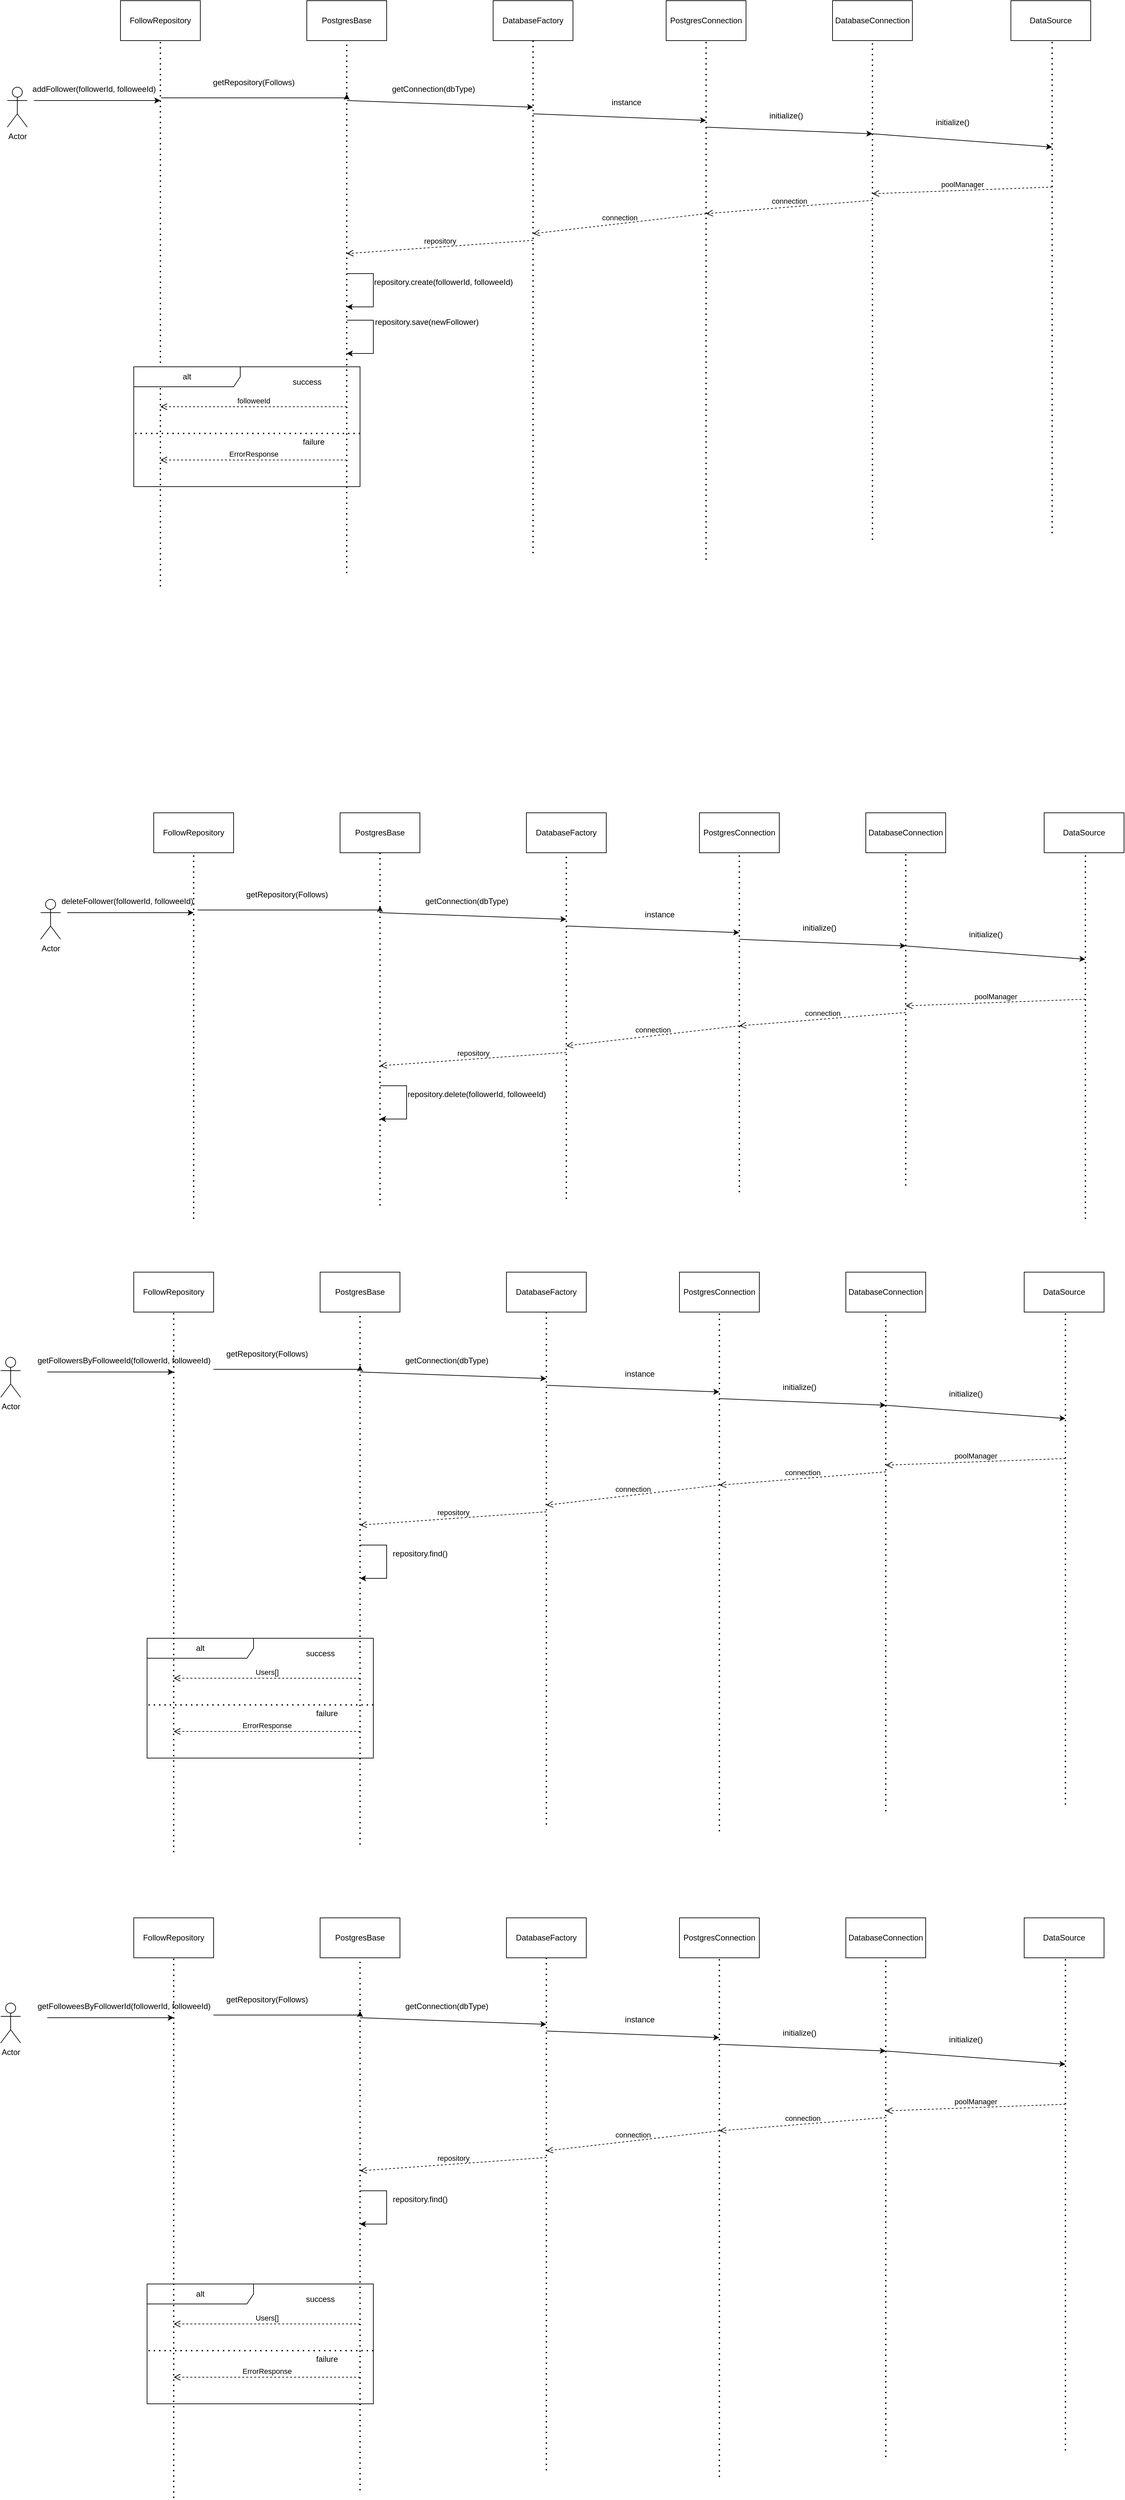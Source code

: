 <mxfile version="24.5.1" type="device">
  <diagram name="Page-1" id="hRlv3N45pgw5PbQeTlk9">
    <mxGraphModel dx="1867" dy="873" grid="1" gridSize="10" guides="1" tooltips="1" connect="1" arrows="1" fold="1" page="1" pageScale="1" pageWidth="850" pageHeight="1100" math="0" shadow="0">
      <root>
        <mxCell id="0" />
        <mxCell id="1" parent="0" />
        <mxCell id="YgAfKky1O50WUf-3nNNP-1" value="Actor" style="shape=umlActor;verticalLabelPosition=bottom;verticalAlign=top;html=1;outlineConnect=0;" vertex="1" parent="1">
          <mxGeometry x="20" y="160" width="30" height="60" as="geometry" />
        </mxCell>
        <mxCell id="YgAfKky1O50WUf-3nNNP-2" value="FollowRepository" style="rounded=0;whiteSpace=wrap;html=1;" vertex="1" parent="1">
          <mxGeometry x="190" y="30" width="120" height="60" as="geometry" />
        </mxCell>
        <mxCell id="YgAfKky1O50WUf-3nNNP-3" value="" style="endArrow=none;dashed=1;html=1;dashPattern=1 3;strokeWidth=2;rounded=0;entryX=0.5;entryY=1;entryDx=0;entryDy=0;" edge="1" parent="1" target="YgAfKky1O50WUf-3nNNP-2">
          <mxGeometry width="50" height="50" relative="1" as="geometry">
            <mxPoint x="250" y="910" as="sourcePoint" />
            <mxPoint x="240" y="170" as="targetPoint" />
          </mxGeometry>
        </mxCell>
        <mxCell id="YgAfKky1O50WUf-3nNNP-6" value="" style="endArrow=classic;html=1;rounded=0;" edge="1" parent="1">
          <mxGeometry width="50" height="50" relative="1" as="geometry">
            <mxPoint x="60" y="180" as="sourcePoint" />
            <mxPoint x="250" y="180" as="targetPoint" />
          </mxGeometry>
        </mxCell>
        <mxCell id="YgAfKky1O50WUf-3nNNP-7" value="addFollower(followerId, followeeId)" style="text;html=1;align=center;verticalAlign=middle;resizable=0;points=[];autosize=1;strokeColor=none;fillColor=none;" vertex="1" parent="1">
          <mxGeometry x="45" y="148" width="210" height="30" as="geometry" />
        </mxCell>
        <mxCell id="YgAfKky1O50WUf-3nNNP-8" value="PostgresBase" style="rounded=0;whiteSpace=wrap;html=1;" vertex="1" parent="1">
          <mxGeometry x="470" y="30" width="120" height="60" as="geometry" />
        </mxCell>
        <mxCell id="YgAfKky1O50WUf-3nNNP-9" value="" style="endArrow=none;dashed=1;html=1;dashPattern=1 3;strokeWidth=2;rounded=0;entryX=0.5;entryY=1;entryDx=0;entryDy=0;" edge="1" parent="1" target="YgAfKky1O50WUf-3nNNP-8">
          <mxGeometry width="50" height="50" relative="1" as="geometry">
            <mxPoint x="530" y="890" as="sourcePoint" />
            <mxPoint x="520" y="120" as="targetPoint" />
          </mxGeometry>
        </mxCell>
        <mxCell id="YgAfKky1O50WUf-3nNNP-10" value="" style="endArrow=classic;html=1;rounded=0;exitX=0.981;exitY=0.933;exitDx=0;exitDy=0;exitPerimeter=0;" edge="1" parent="1" source="YgAfKky1O50WUf-3nNNP-7">
          <mxGeometry width="50" height="50" relative="1" as="geometry">
            <mxPoint x="320" y="180" as="sourcePoint" />
            <mxPoint x="530" y="170" as="targetPoint" />
            <Array as="points">
              <mxPoint x="530" y="176" />
            </Array>
          </mxGeometry>
        </mxCell>
        <mxCell id="YgAfKky1O50WUf-3nNNP-11" value="getRepository(Follows)" style="text;html=1;align=center;verticalAlign=middle;resizable=0;points=[];autosize=1;strokeColor=none;fillColor=none;" vertex="1" parent="1">
          <mxGeometry x="315" y="138" width="150" height="30" as="geometry" />
        </mxCell>
        <mxCell id="YgAfKky1O50WUf-3nNNP-12" value="DatabaseFactory" style="rounded=0;whiteSpace=wrap;html=1;" vertex="1" parent="1">
          <mxGeometry x="750" y="30" width="120" height="60" as="geometry" />
        </mxCell>
        <mxCell id="YgAfKky1O50WUf-3nNNP-13" value="" style="endArrow=none;dashed=1;html=1;dashPattern=1 3;strokeWidth=2;rounded=0;" edge="1" parent="1">
          <mxGeometry width="50" height="50" relative="1" as="geometry">
            <mxPoint x="810" y="860" as="sourcePoint" />
            <mxPoint x="810" y="90" as="targetPoint" />
          </mxGeometry>
        </mxCell>
        <mxCell id="YgAfKky1O50WUf-3nNNP-14" value="" style="endArrow=classic;html=1;rounded=0;" edge="1" parent="1">
          <mxGeometry width="50" height="50" relative="1" as="geometry">
            <mxPoint x="530" y="180" as="sourcePoint" />
            <mxPoint x="810" y="190" as="targetPoint" />
          </mxGeometry>
        </mxCell>
        <mxCell id="YgAfKky1O50WUf-3nNNP-15" value="getConnection(dbType)" style="text;html=1;align=center;verticalAlign=middle;resizable=0;points=[];autosize=1;strokeColor=none;fillColor=none;" vertex="1" parent="1">
          <mxGeometry x="585" y="148" width="150" height="30" as="geometry" />
        </mxCell>
        <mxCell id="YgAfKky1O50WUf-3nNNP-16" value="PostgresConnection" style="rounded=0;whiteSpace=wrap;html=1;" vertex="1" parent="1">
          <mxGeometry x="1010" y="30" width="120" height="60" as="geometry" />
        </mxCell>
        <mxCell id="YgAfKky1O50WUf-3nNNP-17" value="" style="endArrow=none;dashed=1;html=1;dashPattern=1 3;strokeWidth=2;rounded=0;entryX=0.5;entryY=1;entryDx=0;entryDy=0;" edge="1" parent="1" target="YgAfKky1O50WUf-3nNNP-16">
          <mxGeometry width="50" height="50" relative="1" as="geometry">
            <mxPoint x="1070" y="870" as="sourcePoint" />
            <mxPoint x="1070" y="120" as="targetPoint" />
          </mxGeometry>
        </mxCell>
        <mxCell id="YgAfKky1O50WUf-3nNNP-18" value="" style="endArrow=classic;html=1;rounded=0;" edge="1" parent="1">
          <mxGeometry width="50" height="50" relative="1" as="geometry">
            <mxPoint x="810" y="200" as="sourcePoint" />
            <mxPoint x="1070" y="210" as="targetPoint" />
          </mxGeometry>
        </mxCell>
        <mxCell id="YgAfKky1O50WUf-3nNNP-19" value="instance" style="text;html=1;align=center;verticalAlign=middle;resizable=0;points=[];autosize=1;strokeColor=none;fillColor=none;" vertex="1" parent="1">
          <mxGeometry x="915" y="168" width="70" height="30" as="geometry" />
        </mxCell>
        <mxCell id="YgAfKky1O50WUf-3nNNP-20" value="DatabaseConnection" style="rounded=0;whiteSpace=wrap;html=1;" vertex="1" parent="1">
          <mxGeometry x="1260" y="30" width="120" height="60" as="geometry" />
        </mxCell>
        <mxCell id="YgAfKky1O50WUf-3nNNP-21" value="" style="endArrow=none;dashed=1;html=1;dashPattern=1 3;strokeWidth=2;rounded=0;" edge="1" parent="1">
          <mxGeometry width="50" height="50" relative="1" as="geometry">
            <mxPoint x="1320" y="840" as="sourcePoint" />
            <mxPoint x="1320" y="90" as="targetPoint" />
          </mxGeometry>
        </mxCell>
        <mxCell id="YgAfKky1O50WUf-3nNNP-22" value="" style="endArrow=classic;html=1;rounded=0;" edge="1" parent="1">
          <mxGeometry width="50" height="50" relative="1" as="geometry">
            <mxPoint x="1070" y="220" as="sourcePoint" />
            <mxPoint x="1320" y="230" as="targetPoint" />
          </mxGeometry>
        </mxCell>
        <mxCell id="YgAfKky1O50WUf-3nNNP-23" value="initialize()" style="text;html=1;align=center;verticalAlign=middle;resizable=0;points=[];autosize=1;strokeColor=none;fillColor=none;" vertex="1" parent="1">
          <mxGeometry x="1155" y="188" width="70" height="30" as="geometry" />
        </mxCell>
        <mxCell id="YgAfKky1O50WUf-3nNNP-24" value="DataSource" style="rounded=0;whiteSpace=wrap;html=1;" vertex="1" parent="1">
          <mxGeometry x="1528" y="30" width="120" height="60" as="geometry" />
        </mxCell>
        <mxCell id="YgAfKky1O50WUf-3nNNP-25" value="" style="endArrow=none;dashed=1;html=1;dashPattern=1 3;strokeWidth=2;rounded=0;" edge="1" parent="1">
          <mxGeometry width="50" height="50" relative="1" as="geometry">
            <mxPoint x="1590" y="830" as="sourcePoint" />
            <mxPoint x="1590" y="90" as="targetPoint" />
          </mxGeometry>
        </mxCell>
        <mxCell id="YgAfKky1O50WUf-3nNNP-26" value="" style="endArrow=classic;html=1;rounded=0;" edge="1" parent="1">
          <mxGeometry width="50" height="50" relative="1" as="geometry">
            <mxPoint x="1320" y="230" as="sourcePoint" />
            <mxPoint x="1590" y="250" as="targetPoint" />
          </mxGeometry>
        </mxCell>
        <mxCell id="YgAfKky1O50WUf-3nNNP-27" value="initialize()" style="text;html=1;align=center;verticalAlign=middle;resizable=0;points=[];autosize=1;strokeColor=none;fillColor=none;" vertex="1" parent="1">
          <mxGeometry x="1405" y="198" width="70" height="30" as="geometry" />
        </mxCell>
        <mxCell id="YgAfKky1O50WUf-3nNNP-28" value="poolManager" style="endArrow=open;startArrow=none;endFill=0;startFill=0;endSize=8;html=1;verticalAlign=bottom;dashed=1;labelBackgroundColor=none;rounded=0;" edge="1" parent="1">
          <mxGeometry width="160" relative="1" as="geometry">
            <mxPoint x="1590" y="310" as="sourcePoint" />
            <mxPoint x="1320" y="320" as="targetPoint" />
          </mxGeometry>
        </mxCell>
        <mxCell id="YgAfKky1O50WUf-3nNNP-29" value="connection" style="endArrow=open;startArrow=none;endFill=0;startFill=0;endSize=8;html=1;verticalAlign=bottom;dashed=1;labelBackgroundColor=none;rounded=0;" edge="1" parent="1">
          <mxGeometry width="160" relative="1" as="geometry">
            <mxPoint x="1320" y="330" as="sourcePoint" />
            <mxPoint x="1070" y="350" as="targetPoint" />
          </mxGeometry>
        </mxCell>
        <mxCell id="YgAfKky1O50WUf-3nNNP-30" value="connection" style="endArrow=open;startArrow=none;endFill=0;startFill=0;endSize=8;html=1;verticalAlign=bottom;dashed=1;labelBackgroundColor=none;rounded=0;" edge="1" parent="1">
          <mxGeometry width="160" relative="1" as="geometry">
            <mxPoint x="1070" y="350" as="sourcePoint" />
            <mxPoint x="810" y="380" as="targetPoint" />
          </mxGeometry>
        </mxCell>
        <mxCell id="YgAfKky1O50WUf-3nNNP-31" value="repository" style="endArrow=open;startArrow=none;endFill=0;startFill=0;endSize=8;html=1;verticalAlign=bottom;dashed=1;labelBackgroundColor=none;rounded=0;" edge="1" parent="1">
          <mxGeometry width="160" relative="1" as="geometry">
            <mxPoint x="810" y="390" as="sourcePoint" />
            <mxPoint x="530" y="410" as="targetPoint" />
          </mxGeometry>
        </mxCell>
        <mxCell id="YgAfKky1O50WUf-3nNNP-33" value="" style="endArrow=classic;html=1;rounded=0;" edge="1" parent="1">
          <mxGeometry width="50" height="50" relative="1" as="geometry">
            <mxPoint x="530" y="440" as="sourcePoint" />
            <mxPoint x="530" y="490" as="targetPoint" />
            <Array as="points">
              <mxPoint x="570" y="440" />
              <mxPoint x="570" y="490" />
            </Array>
          </mxGeometry>
        </mxCell>
        <mxCell id="YgAfKky1O50WUf-3nNNP-34" value="repository.create(followerId, followeeId)" style="text;html=1;align=center;verticalAlign=middle;resizable=0;points=[];autosize=1;strokeColor=none;fillColor=none;" vertex="1" parent="1">
          <mxGeometry x="560" y="438" width="230" height="30" as="geometry" />
        </mxCell>
        <mxCell id="YgAfKky1O50WUf-3nNNP-35" value="" style="endArrow=classic;html=1;rounded=0;" edge="1" parent="1">
          <mxGeometry width="50" height="50" relative="1" as="geometry">
            <mxPoint x="530" y="510" as="sourcePoint" />
            <mxPoint x="530" y="560" as="targetPoint" />
            <Array as="points">
              <mxPoint x="570" y="510" />
              <mxPoint x="570" y="560" />
            </Array>
          </mxGeometry>
        </mxCell>
        <mxCell id="YgAfKky1O50WUf-3nNNP-37" value="repository.save(newFollower)" style="text;html=1;align=center;verticalAlign=middle;resizable=0;points=[];autosize=1;strokeColor=none;fillColor=none;" vertex="1" parent="1">
          <mxGeometry x="560" y="498" width="180" height="30" as="geometry" />
        </mxCell>
        <mxCell id="YgAfKky1O50WUf-3nNNP-38" value="alt" style="shape=umlFrame;whiteSpace=wrap;html=1;pointerEvents=0;recursiveResize=0;container=1;collapsible=0;width=160;" vertex="1" parent="1">
          <mxGeometry x="210" y="580" width="340" height="180" as="geometry" />
        </mxCell>
        <mxCell id="YgAfKky1O50WUf-3nNNP-40" value="followeeId" style="endArrow=open;startArrow=none;endFill=0;startFill=0;endSize=8;html=1;verticalAlign=bottom;dashed=1;labelBackgroundColor=none;rounded=0;" edge="1" parent="YgAfKky1O50WUf-3nNNP-38">
          <mxGeometry width="160" relative="1" as="geometry">
            <mxPoint x="320" y="60" as="sourcePoint" />
            <mxPoint x="40" y="60" as="targetPoint" />
          </mxGeometry>
        </mxCell>
        <mxCell id="YgAfKky1O50WUf-3nNNP-42" value="ErrorResponse" style="endArrow=open;startArrow=none;endFill=0;startFill=0;endSize=8;html=1;verticalAlign=bottom;dashed=1;labelBackgroundColor=none;rounded=0;" edge="1" parent="YgAfKky1O50WUf-3nNNP-38">
          <mxGeometry width="160" relative="1" as="geometry">
            <mxPoint x="320" y="140" as="sourcePoint" />
            <mxPoint x="40" y="140" as="targetPoint" />
          </mxGeometry>
        </mxCell>
        <mxCell id="YgAfKky1O50WUf-3nNNP-39" value="success" style="text;html=1;align=center;verticalAlign=middle;resizable=0;points=[];autosize=1;strokeColor=none;fillColor=none;" vertex="1" parent="1">
          <mxGeometry x="435" y="588" width="70" height="30" as="geometry" />
        </mxCell>
        <mxCell id="YgAfKky1O50WUf-3nNNP-41" value="" style="endArrow=none;dashed=1;html=1;dashPattern=1 3;strokeWidth=2;rounded=0;exitX=0.006;exitY=0.556;exitDx=0;exitDy=0;exitPerimeter=0;entryX=1.003;entryY=0.556;entryDx=0;entryDy=0;entryPerimeter=0;" edge="1" parent="1" source="YgAfKky1O50WUf-3nNNP-38" target="YgAfKky1O50WUf-3nNNP-38">
          <mxGeometry width="50" height="50" relative="1" as="geometry">
            <mxPoint x="270" y="710" as="sourcePoint" />
            <mxPoint x="320" y="660" as="targetPoint" />
          </mxGeometry>
        </mxCell>
        <mxCell id="YgAfKky1O50WUf-3nNNP-44" value="failure" style="text;html=1;align=center;verticalAlign=middle;resizable=0;points=[];autosize=1;strokeColor=none;fillColor=none;" vertex="1" parent="1">
          <mxGeometry x="450" y="678" width="60" height="30" as="geometry" />
        </mxCell>
        <mxCell id="YgAfKky1O50WUf-3nNNP-45" value="Actor" style="shape=umlActor;verticalLabelPosition=bottom;verticalAlign=top;html=1;outlineConnect=0;" vertex="1" parent="1">
          <mxGeometry x="70" y="1380" width="30" height="60" as="geometry" />
        </mxCell>
        <mxCell id="YgAfKky1O50WUf-3nNNP-46" value="FollowRepository" style="rounded=0;whiteSpace=wrap;html=1;" vertex="1" parent="1">
          <mxGeometry x="240" y="1250" width="120" height="60" as="geometry" />
        </mxCell>
        <mxCell id="YgAfKky1O50WUf-3nNNP-47" value="" style="endArrow=none;dashed=1;html=1;dashPattern=1 3;strokeWidth=2;rounded=0;entryX=0.5;entryY=1;entryDx=0;entryDy=0;" edge="1" parent="1" target="YgAfKky1O50WUf-3nNNP-46">
          <mxGeometry width="50" height="50" relative="1" as="geometry">
            <mxPoint x="300" y="1860" as="sourcePoint" />
            <mxPoint x="290" y="1390" as="targetPoint" />
          </mxGeometry>
        </mxCell>
        <mxCell id="YgAfKky1O50WUf-3nNNP-48" value="" style="endArrow=classic;html=1;rounded=0;" edge="1" parent="1">
          <mxGeometry width="50" height="50" relative="1" as="geometry">
            <mxPoint x="110" y="1400" as="sourcePoint" />
            <mxPoint x="300" y="1400" as="targetPoint" />
          </mxGeometry>
        </mxCell>
        <mxCell id="YgAfKky1O50WUf-3nNNP-49" value="deleteFollower(followerId, followeeId)" style="text;html=1;align=center;verticalAlign=middle;resizable=0;points=[];autosize=1;strokeColor=none;fillColor=none;" vertex="1" parent="1">
          <mxGeometry x="90" y="1368" width="220" height="30" as="geometry" />
        </mxCell>
        <mxCell id="YgAfKky1O50WUf-3nNNP-50" value="PostgresBase" style="rounded=0;whiteSpace=wrap;html=1;" vertex="1" parent="1">
          <mxGeometry x="520" y="1250" width="120" height="60" as="geometry" />
        </mxCell>
        <mxCell id="YgAfKky1O50WUf-3nNNP-51" value="" style="endArrow=none;dashed=1;html=1;dashPattern=1 3;strokeWidth=2;rounded=0;entryX=0.5;entryY=1;entryDx=0;entryDy=0;" edge="1" parent="1" target="YgAfKky1O50WUf-3nNNP-50">
          <mxGeometry width="50" height="50" relative="1" as="geometry">
            <mxPoint x="580" y="1840" as="sourcePoint" />
            <mxPoint x="570" y="1340" as="targetPoint" />
          </mxGeometry>
        </mxCell>
        <mxCell id="YgAfKky1O50WUf-3nNNP-52" value="" style="endArrow=classic;html=1;rounded=0;exitX=0.981;exitY=0.933;exitDx=0;exitDy=0;exitPerimeter=0;" edge="1" parent="1" source="YgAfKky1O50WUf-3nNNP-49">
          <mxGeometry width="50" height="50" relative="1" as="geometry">
            <mxPoint x="370" y="1400" as="sourcePoint" />
            <mxPoint x="580" y="1390" as="targetPoint" />
            <Array as="points">
              <mxPoint x="580" y="1396" />
            </Array>
          </mxGeometry>
        </mxCell>
        <mxCell id="YgAfKky1O50WUf-3nNNP-53" value="getRepository(Follows)" style="text;html=1;align=center;verticalAlign=middle;resizable=0;points=[];autosize=1;strokeColor=none;fillColor=none;" vertex="1" parent="1">
          <mxGeometry x="365" y="1358" width="150" height="30" as="geometry" />
        </mxCell>
        <mxCell id="YgAfKky1O50WUf-3nNNP-54" value="DatabaseFactory" style="rounded=0;whiteSpace=wrap;html=1;" vertex="1" parent="1">
          <mxGeometry x="800" y="1250" width="120" height="60" as="geometry" />
        </mxCell>
        <mxCell id="YgAfKky1O50WUf-3nNNP-55" value="" style="endArrow=none;dashed=1;html=1;dashPattern=1 3;strokeWidth=2;rounded=0;" edge="1" parent="1">
          <mxGeometry width="50" height="50" relative="1" as="geometry">
            <mxPoint x="860" y="1830" as="sourcePoint" />
            <mxPoint x="860" y="1310" as="targetPoint" />
          </mxGeometry>
        </mxCell>
        <mxCell id="YgAfKky1O50WUf-3nNNP-56" value="" style="endArrow=classic;html=1;rounded=0;" edge="1" parent="1">
          <mxGeometry width="50" height="50" relative="1" as="geometry">
            <mxPoint x="580" y="1400" as="sourcePoint" />
            <mxPoint x="860" y="1410" as="targetPoint" />
          </mxGeometry>
        </mxCell>
        <mxCell id="YgAfKky1O50WUf-3nNNP-57" value="getConnection(dbType)" style="text;html=1;align=center;verticalAlign=middle;resizable=0;points=[];autosize=1;strokeColor=none;fillColor=none;" vertex="1" parent="1">
          <mxGeometry x="635" y="1368" width="150" height="30" as="geometry" />
        </mxCell>
        <mxCell id="YgAfKky1O50WUf-3nNNP-58" value="PostgresConnection" style="rounded=0;whiteSpace=wrap;html=1;" vertex="1" parent="1">
          <mxGeometry x="1060" y="1250" width="120" height="60" as="geometry" />
        </mxCell>
        <mxCell id="YgAfKky1O50WUf-3nNNP-59" value="" style="endArrow=none;dashed=1;html=1;dashPattern=1 3;strokeWidth=2;rounded=0;entryX=0.5;entryY=1;entryDx=0;entryDy=0;" edge="1" parent="1" target="YgAfKky1O50WUf-3nNNP-58">
          <mxGeometry width="50" height="50" relative="1" as="geometry">
            <mxPoint x="1120" y="1820" as="sourcePoint" />
            <mxPoint x="1120" y="1340" as="targetPoint" />
          </mxGeometry>
        </mxCell>
        <mxCell id="YgAfKky1O50WUf-3nNNP-60" value="" style="endArrow=classic;html=1;rounded=0;" edge="1" parent="1">
          <mxGeometry width="50" height="50" relative="1" as="geometry">
            <mxPoint x="860" y="1420" as="sourcePoint" />
            <mxPoint x="1120" y="1430" as="targetPoint" />
          </mxGeometry>
        </mxCell>
        <mxCell id="YgAfKky1O50WUf-3nNNP-61" value="instance" style="text;html=1;align=center;verticalAlign=middle;resizable=0;points=[];autosize=1;strokeColor=none;fillColor=none;" vertex="1" parent="1">
          <mxGeometry x="965" y="1388" width="70" height="30" as="geometry" />
        </mxCell>
        <mxCell id="YgAfKky1O50WUf-3nNNP-62" value="DatabaseConnection" style="rounded=0;whiteSpace=wrap;html=1;" vertex="1" parent="1">
          <mxGeometry x="1310" y="1250" width="120" height="60" as="geometry" />
        </mxCell>
        <mxCell id="YgAfKky1O50WUf-3nNNP-63" value="" style="endArrow=none;dashed=1;html=1;dashPattern=1 3;strokeWidth=2;rounded=0;" edge="1" parent="1">
          <mxGeometry width="50" height="50" relative="1" as="geometry">
            <mxPoint x="1370" y="1810" as="sourcePoint" />
            <mxPoint x="1370" y="1310" as="targetPoint" />
          </mxGeometry>
        </mxCell>
        <mxCell id="YgAfKky1O50WUf-3nNNP-64" value="" style="endArrow=classic;html=1;rounded=0;" edge="1" parent="1">
          <mxGeometry width="50" height="50" relative="1" as="geometry">
            <mxPoint x="1120" y="1440" as="sourcePoint" />
            <mxPoint x="1370" y="1450" as="targetPoint" />
          </mxGeometry>
        </mxCell>
        <mxCell id="YgAfKky1O50WUf-3nNNP-65" value="initialize()" style="text;html=1;align=center;verticalAlign=middle;resizable=0;points=[];autosize=1;strokeColor=none;fillColor=none;" vertex="1" parent="1">
          <mxGeometry x="1205" y="1408" width="70" height="30" as="geometry" />
        </mxCell>
        <mxCell id="YgAfKky1O50WUf-3nNNP-66" value="DataSource" style="rounded=0;whiteSpace=wrap;html=1;" vertex="1" parent="1">
          <mxGeometry x="1578" y="1250" width="120" height="60" as="geometry" />
        </mxCell>
        <mxCell id="YgAfKky1O50WUf-3nNNP-67" value="" style="endArrow=none;dashed=1;html=1;dashPattern=1 3;strokeWidth=2;rounded=0;" edge="1" parent="1">
          <mxGeometry width="50" height="50" relative="1" as="geometry">
            <mxPoint x="1640" y="1860" as="sourcePoint" />
            <mxPoint x="1640" y="1310" as="targetPoint" />
          </mxGeometry>
        </mxCell>
        <mxCell id="YgAfKky1O50WUf-3nNNP-68" value="" style="endArrow=classic;html=1;rounded=0;" edge="1" parent="1">
          <mxGeometry width="50" height="50" relative="1" as="geometry">
            <mxPoint x="1370" y="1450" as="sourcePoint" />
            <mxPoint x="1640" y="1470" as="targetPoint" />
          </mxGeometry>
        </mxCell>
        <mxCell id="YgAfKky1O50WUf-3nNNP-69" value="initialize()" style="text;html=1;align=center;verticalAlign=middle;resizable=0;points=[];autosize=1;strokeColor=none;fillColor=none;" vertex="1" parent="1">
          <mxGeometry x="1455" y="1418" width="70" height="30" as="geometry" />
        </mxCell>
        <mxCell id="YgAfKky1O50WUf-3nNNP-70" value="poolManager" style="endArrow=open;startArrow=none;endFill=0;startFill=0;endSize=8;html=1;verticalAlign=bottom;dashed=1;labelBackgroundColor=none;rounded=0;" edge="1" parent="1">
          <mxGeometry width="160" relative="1" as="geometry">
            <mxPoint x="1640" y="1530" as="sourcePoint" />
            <mxPoint x="1370" y="1540" as="targetPoint" />
          </mxGeometry>
        </mxCell>
        <mxCell id="YgAfKky1O50WUf-3nNNP-71" value="connection" style="endArrow=open;startArrow=none;endFill=0;startFill=0;endSize=8;html=1;verticalAlign=bottom;dashed=1;labelBackgroundColor=none;rounded=0;" edge="1" parent="1">
          <mxGeometry width="160" relative="1" as="geometry">
            <mxPoint x="1370" y="1550" as="sourcePoint" />
            <mxPoint x="1120" y="1570" as="targetPoint" />
          </mxGeometry>
        </mxCell>
        <mxCell id="YgAfKky1O50WUf-3nNNP-72" value="connection" style="endArrow=open;startArrow=none;endFill=0;startFill=0;endSize=8;html=1;verticalAlign=bottom;dashed=1;labelBackgroundColor=none;rounded=0;" edge="1" parent="1">
          <mxGeometry width="160" relative="1" as="geometry">
            <mxPoint x="1120" y="1570" as="sourcePoint" />
            <mxPoint x="860" y="1600" as="targetPoint" />
          </mxGeometry>
        </mxCell>
        <mxCell id="YgAfKky1O50WUf-3nNNP-73" value="repository" style="endArrow=open;startArrow=none;endFill=0;startFill=0;endSize=8;html=1;verticalAlign=bottom;dashed=1;labelBackgroundColor=none;rounded=0;" edge="1" parent="1">
          <mxGeometry width="160" relative="1" as="geometry">
            <mxPoint x="860" y="1610" as="sourcePoint" />
            <mxPoint x="580" y="1630" as="targetPoint" />
          </mxGeometry>
        </mxCell>
        <mxCell id="YgAfKky1O50WUf-3nNNP-74" value="" style="endArrow=classic;html=1;rounded=0;" edge="1" parent="1">
          <mxGeometry width="50" height="50" relative="1" as="geometry">
            <mxPoint x="580" y="1660" as="sourcePoint" />
            <mxPoint x="580" y="1710" as="targetPoint" />
            <Array as="points">
              <mxPoint x="620" y="1660" />
              <mxPoint x="620" y="1710" />
            </Array>
          </mxGeometry>
        </mxCell>
        <mxCell id="YgAfKky1O50WUf-3nNNP-75" value="repository.delete(followerId, followeeId)" style="text;html=1;align=center;verticalAlign=middle;resizable=0;points=[];autosize=1;strokeColor=none;fillColor=none;" vertex="1" parent="1">
          <mxGeometry x="610" y="1658" width="230" height="30" as="geometry" />
        </mxCell>
        <mxCell id="YgAfKky1O50WUf-3nNNP-164" value="Actor" style="shape=umlActor;verticalLabelPosition=bottom;verticalAlign=top;html=1;outlineConnect=0;" vertex="1" parent="1">
          <mxGeometry x="10" y="2068" width="30" height="60" as="geometry" />
        </mxCell>
        <mxCell id="YgAfKky1O50WUf-3nNNP-165" value="FollowRepository" style="rounded=0;whiteSpace=wrap;html=1;" vertex="1" parent="1">
          <mxGeometry x="210" y="1940" width="120" height="60" as="geometry" />
        </mxCell>
        <mxCell id="YgAfKky1O50WUf-3nNNP-166" value="" style="endArrow=classic;html=1;rounded=0;" edge="1" parent="1">
          <mxGeometry width="50" height="50" relative="1" as="geometry">
            <mxPoint x="80" y="2090" as="sourcePoint" />
            <mxPoint x="270" y="2090" as="targetPoint" />
          </mxGeometry>
        </mxCell>
        <mxCell id="YgAfKky1O50WUf-3nNNP-167" value="getFollowersByFolloweeId(followerId, followeeId)" style="text;html=1;align=center;verticalAlign=middle;resizable=0;points=[];autosize=1;strokeColor=none;fillColor=none;" vertex="1" parent="1">
          <mxGeometry x="55" y="2058" width="280" height="30" as="geometry" />
        </mxCell>
        <mxCell id="YgAfKky1O50WUf-3nNNP-168" value="PostgresBase" style="rounded=0;whiteSpace=wrap;html=1;" vertex="1" parent="1">
          <mxGeometry x="490" y="1940" width="120" height="60" as="geometry" />
        </mxCell>
        <mxCell id="YgAfKky1O50WUf-3nNNP-169" value="" style="endArrow=none;dashed=1;html=1;dashPattern=1 3;strokeWidth=2;rounded=0;entryX=0.5;entryY=1;entryDx=0;entryDy=0;" edge="1" parent="1" target="YgAfKky1O50WUf-3nNNP-168">
          <mxGeometry width="50" height="50" relative="1" as="geometry">
            <mxPoint x="550" y="2800" as="sourcePoint" />
            <mxPoint x="540" y="2030" as="targetPoint" />
          </mxGeometry>
        </mxCell>
        <mxCell id="YgAfKky1O50WUf-3nNNP-170" value="" style="endArrow=classic;html=1;rounded=0;exitX=0.981;exitY=0.933;exitDx=0;exitDy=0;exitPerimeter=0;" edge="1" parent="1" source="YgAfKky1O50WUf-3nNNP-167">
          <mxGeometry width="50" height="50" relative="1" as="geometry">
            <mxPoint x="340" y="2090" as="sourcePoint" />
            <mxPoint x="550" y="2080" as="targetPoint" />
            <Array as="points">
              <mxPoint x="550" y="2086" />
            </Array>
          </mxGeometry>
        </mxCell>
        <mxCell id="YgAfKky1O50WUf-3nNNP-171" value="getRepository(Follows)" style="text;html=1;align=center;verticalAlign=middle;resizable=0;points=[];autosize=1;strokeColor=none;fillColor=none;" vertex="1" parent="1">
          <mxGeometry x="335" y="2048" width="150" height="30" as="geometry" />
        </mxCell>
        <mxCell id="YgAfKky1O50WUf-3nNNP-172" value="DatabaseFactory" style="rounded=0;whiteSpace=wrap;html=1;" vertex="1" parent="1">
          <mxGeometry x="770" y="1940" width="120" height="60" as="geometry" />
        </mxCell>
        <mxCell id="YgAfKky1O50WUf-3nNNP-173" value="" style="endArrow=none;dashed=1;html=1;dashPattern=1 3;strokeWidth=2;rounded=0;" edge="1" parent="1">
          <mxGeometry width="50" height="50" relative="1" as="geometry">
            <mxPoint x="830" y="2770" as="sourcePoint" />
            <mxPoint x="830" y="2000" as="targetPoint" />
          </mxGeometry>
        </mxCell>
        <mxCell id="YgAfKky1O50WUf-3nNNP-174" value="" style="endArrow=classic;html=1;rounded=0;" edge="1" parent="1">
          <mxGeometry width="50" height="50" relative="1" as="geometry">
            <mxPoint x="550" y="2090" as="sourcePoint" />
            <mxPoint x="830" y="2100" as="targetPoint" />
          </mxGeometry>
        </mxCell>
        <mxCell id="YgAfKky1O50WUf-3nNNP-175" value="getConnection(dbType)" style="text;html=1;align=center;verticalAlign=middle;resizable=0;points=[];autosize=1;strokeColor=none;fillColor=none;" vertex="1" parent="1">
          <mxGeometry x="605" y="2058" width="150" height="30" as="geometry" />
        </mxCell>
        <mxCell id="YgAfKky1O50WUf-3nNNP-176" value="PostgresConnection" style="rounded=0;whiteSpace=wrap;html=1;" vertex="1" parent="1">
          <mxGeometry x="1030" y="1940" width="120" height="60" as="geometry" />
        </mxCell>
        <mxCell id="YgAfKky1O50WUf-3nNNP-177" value="" style="endArrow=none;dashed=1;html=1;dashPattern=1 3;strokeWidth=2;rounded=0;entryX=0.5;entryY=1;entryDx=0;entryDy=0;" edge="1" parent="1" target="YgAfKky1O50WUf-3nNNP-176">
          <mxGeometry width="50" height="50" relative="1" as="geometry">
            <mxPoint x="1090" y="2780" as="sourcePoint" />
            <mxPoint x="1090" y="2030" as="targetPoint" />
          </mxGeometry>
        </mxCell>
        <mxCell id="YgAfKky1O50WUf-3nNNP-178" value="" style="endArrow=classic;html=1;rounded=0;" edge="1" parent="1">
          <mxGeometry width="50" height="50" relative="1" as="geometry">
            <mxPoint x="830" y="2110" as="sourcePoint" />
            <mxPoint x="1090" y="2120" as="targetPoint" />
          </mxGeometry>
        </mxCell>
        <mxCell id="YgAfKky1O50WUf-3nNNP-179" value="instance" style="text;html=1;align=center;verticalAlign=middle;resizable=0;points=[];autosize=1;strokeColor=none;fillColor=none;" vertex="1" parent="1">
          <mxGeometry x="935" y="2078" width="70" height="30" as="geometry" />
        </mxCell>
        <mxCell id="YgAfKky1O50WUf-3nNNP-180" value="DatabaseConnection" style="rounded=0;whiteSpace=wrap;html=1;" vertex="1" parent="1">
          <mxGeometry x="1280" y="1940" width="120" height="60" as="geometry" />
        </mxCell>
        <mxCell id="YgAfKky1O50WUf-3nNNP-181" value="" style="endArrow=none;dashed=1;html=1;dashPattern=1 3;strokeWidth=2;rounded=0;" edge="1" parent="1">
          <mxGeometry width="50" height="50" relative="1" as="geometry">
            <mxPoint x="1340" y="2750" as="sourcePoint" />
            <mxPoint x="1340" y="2000" as="targetPoint" />
          </mxGeometry>
        </mxCell>
        <mxCell id="YgAfKky1O50WUf-3nNNP-182" value="" style="endArrow=classic;html=1;rounded=0;" edge="1" parent="1">
          <mxGeometry width="50" height="50" relative="1" as="geometry">
            <mxPoint x="1090" y="2130" as="sourcePoint" />
            <mxPoint x="1340" y="2140" as="targetPoint" />
          </mxGeometry>
        </mxCell>
        <mxCell id="YgAfKky1O50WUf-3nNNP-183" value="initialize()" style="text;html=1;align=center;verticalAlign=middle;resizable=0;points=[];autosize=1;strokeColor=none;fillColor=none;" vertex="1" parent="1">
          <mxGeometry x="1175" y="2098" width="70" height="30" as="geometry" />
        </mxCell>
        <mxCell id="YgAfKky1O50WUf-3nNNP-184" value="DataSource" style="rounded=0;whiteSpace=wrap;html=1;" vertex="1" parent="1">
          <mxGeometry x="1548" y="1940" width="120" height="60" as="geometry" />
        </mxCell>
        <mxCell id="YgAfKky1O50WUf-3nNNP-185" value="" style="endArrow=none;dashed=1;html=1;dashPattern=1 3;strokeWidth=2;rounded=0;" edge="1" parent="1">
          <mxGeometry width="50" height="50" relative="1" as="geometry">
            <mxPoint x="1610" y="2740" as="sourcePoint" />
            <mxPoint x="1610" y="2000" as="targetPoint" />
          </mxGeometry>
        </mxCell>
        <mxCell id="YgAfKky1O50WUf-3nNNP-186" value="" style="endArrow=classic;html=1;rounded=0;" edge="1" parent="1">
          <mxGeometry width="50" height="50" relative="1" as="geometry">
            <mxPoint x="1340" y="2140" as="sourcePoint" />
            <mxPoint x="1610" y="2160" as="targetPoint" />
          </mxGeometry>
        </mxCell>
        <mxCell id="YgAfKky1O50WUf-3nNNP-187" value="initialize()" style="text;html=1;align=center;verticalAlign=middle;resizable=0;points=[];autosize=1;strokeColor=none;fillColor=none;" vertex="1" parent="1">
          <mxGeometry x="1425" y="2108" width="70" height="30" as="geometry" />
        </mxCell>
        <mxCell id="YgAfKky1O50WUf-3nNNP-188" value="poolManager" style="endArrow=open;startArrow=none;endFill=0;startFill=0;endSize=8;html=1;verticalAlign=bottom;dashed=1;labelBackgroundColor=none;rounded=0;" edge="1" parent="1">
          <mxGeometry width="160" relative="1" as="geometry">
            <mxPoint x="1610" y="2220" as="sourcePoint" />
            <mxPoint x="1340" y="2230" as="targetPoint" />
          </mxGeometry>
        </mxCell>
        <mxCell id="YgAfKky1O50WUf-3nNNP-189" value="connection" style="endArrow=open;startArrow=none;endFill=0;startFill=0;endSize=8;html=1;verticalAlign=bottom;dashed=1;labelBackgroundColor=none;rounded=0;" edge="1" parent="1">
          <mxGeometry width="160" relative="1" as="geometry">
            <mxPoint x="1340" y="2240" as="sourcePoint" />
            <mxPoint x="1090" y="2260" as="targetPoint" />
          </mxGeometry>
        </mxCell>
        <mxCell id="YgAfKky1O50WUf-3nNNP-190" value="connection" style="endArrow=open;startArrow=none;endFill=0;startFill=0;endSize=8;html=1;verticalAlign=bottom;dashed=1;labelBackgroundColor=none;rounded=0;" edge="1" parent="1">
          <mxGeometry width="160" relative="1" as="geometry">
            <mxPoint x="1090" y="2260" as="sourcePoint" />
            <mxPoint x="830" y="2290" as="targetPoint" />
          </mxGeometry>
        </mxCell>
        <mxCell id="YgAfKky1O50WUf-3nNNP-191" value="repository" style="endArrow=open;startArrow=none;endFill=0;startFill=0;endSize=8;html=1;verticalAlign=bottom;dashed=1;labelBackgroundColor=none;rounded=0;" edge="1" parent="1">
          <mxGeometry width="160" relative="1" as="geometry">
            <mxPoint x="830" y="2300" as="sourcePoint" />
            <mxPoint x="550" y="2320" as="targetPoint" />
          </mxGeometry>
        </mxCell>
        <mxCell id="YgAfKky1O50WUf-3nNNP-192" value="" style="endArrow=classic;html=1;rounded=0;" edge="1" parent="1">
          <mxGeometry width="50" height="50" relative="1" as="geometry">
            <mxPoint x="550" y="2350" as="sourcePoint" />
            <mxPoint x="550" y="2400" as="targetPoint" />
            <Array as="points">
              <mxPoint x="590" y="2350" />
              <mxPoint x="590" y="2400" />
            </Array>
          </mxGeometry>
        </mxCell>
        <mxCell id="YgAfKky1O50WUf-3nNNP-193" value="repository.find()" style="text;html=1;align=center;verticalAlign=middle;resizable=0;points=[];autosize=1;strokeColor=none;fillColor=none;" vertex="1" parent="1">
          <mxGeometry x="585" y="2348" width="110" height="30" as="geometry" />
        </mxCell>
        <mxCell id="YgAfKky1O50WUf-3nNNP-196" value="alt" style="shape=umlFrame;whiteSpace=wrap;html=1;pointerEvents=0;recursiveResize=0;container=1;collapsible=0;width=160;" vertex="1" parent="1">
          <mxGeometry x="230" y="2490" width="340" height="180" as="geometry" />
        </mxCell>
        <mxCell id="YgAfKky1O50WUf-3nNNP-197" value="Users[]" style="endArrow=open;startArrow=none;endFill=0;startFill=0;endSize=8;html=1;verticalAlign=bottom;dashed=1;labelBackgroundColor=none;rounded=0;" edge="1" parent="YgAfKky1O50WUf-3nNNP-196">
          <mxGeometry width="160" relative="1" as="geometry">
            <mxPoint x="320" y="60" as="sourcePoint" />
            <mxPoint x="40" y="60" as="targetPoint" />
          </mxGeometry>
        </mxCell>
        <mxCell id="YgAfKky1O50WUf-3nNNP-198" value="ErrorResponse" style="endArrow=open;startArrow=none;endFill=0;startFill=0;endSize=8;html=1;verticalAlign=bottom;dashed=1;labelBackgroundColor=none;rounded=0;" edge="1" parent="YgAfKky1O50WUf-3nNNP-196">
          <mxGeometry width="160" relative="1" as="geometry">
            <mxPoint x="320" y="140" as="sourcePoint" />
            <mxPoint x="40" y="140" as="targetPoint" />
          </mxGeometry>
        </mxCell>
        <mxCell id="YgAfKky1O50WUf-3nNNP-199" value="success" style="text;html=1;align=center;verticalAlign=middle;resizable=0;points=[];autosize=1;strokeColor=none;fillColor=none;" vertex="1" parent="1">
          <mxGeometry x="455" y="2498" width="70" height="30" as="geometry" />
        </mxCell>
        <mxCell id="YgAfKky1O50WUf-3nNNP-200" value="" style="endArrow=none;dashed=1;html=1;dashPattern=1 3;strokeWidth=2;rounded=0;exitX=0.006;exitY=0.556;exitDx=0;exitDy=0;exitPerimeter=0;entryX=1.003;entryY=0.556;entryDx=0;entryDy=0;entryPerimeter=0;" edge="1" parent="1" source="YgAfKky1O50WUf-3nNNP-196" target="YgAfKky1O50WUf-3nNNP-196">
          <mxGeometry width="50" height="50" relative="1" as="geometry">
            <mxPoint x="290" y="2620" as="sourcePoint" />
            <mxPoint x="340" y="2570" as="targetPoint" />
          </mxGeometry>
        </mxCell>
        <mxCell id="YgAfKky1O50WUf-3nNNP-201" value="failure" style="text;html=1;align=center;verticalAlign=middle;resizable=0;points=[];autosize=1;strokeColor=none;fillColor=none;" vertex="1" parent="1">
          <mxGeometry x="470" y="2588" width="60" height="30" as="geometry" />
        </mxCell>
        <mxCell id="YgAfKky1O50WUf-3nNNP-202" value="" style="endArrow=none;dashed=1;html=1;dashPattern=1 3;strokeWidth=2;rounded=0;" edge="1" parent="1">
          <mxGeometry width="50" height="50" relative="1" as="geometry">
            <mxPoint x="270" y="2811.429" as="sourcePoint" />
            <mxPoint x="270" y="2000" as="targetPoint" />
          </mxGeometry>
        </mxCell>
        <mxCell id="YgAfKky1O50WUf-3nNNP-203" value="Actor" style="shape=umlActor;verticalLabelPosition=bottom;verticalAlign=top;html=1;outlineConnect=0;" vertex="1" parent="1">
          <mxGeometry x="10" y="3038" width="30" height="60" as="geometry" />
        </mxCell>
        <mxCell id="YgAfKky1O50WUf-3nNNP-204" value="FollowRepository" style="rounded=0;whiteSpace=wrap;html=1;" vertex="1" parent="1">
          <mxGeometry x="210" y="2910" width="120" height="60" as="geometry" />
        </mxCell>
        <mxCell id="YgAfKky1O50WUf-3nNNP-205" value="" style="endArrow=classic;html=1;rounded=0;" edge="1" parent="1">
          <mxGeometry width="50" height="50" relative="1" as="geometry">
            <mxPoint x="80" y="3060" as="sourcePoint" />
            <mxPoint x="270" y="3060" as="targetPoint" />
          </mxGeometry>
        </mxCell>
        <mxCell id="YgAfKky1O50WUf-3nNNP-206" value="getFolloweesByFollowerId(followerId, followeeId)" style="text;html=1;align=center;verticalAlign=middle;resizable=0;points=[];autosize=1;strokeColor=none;fillColor=none;" vertex="1" parent="1">
          <mxGeometry x="55" y="3028" width="280" height="30" as="geometry" />
        </mxCell>
        <mxCell id="YgAfKky1O50WUf-3nNNP-207" value="PostgresBase" style="rounded=0;whiteSpace=wrap;html=1;" vertex="1" parent="1">
          <mxGeometry x="490" y="2910" width="120" height="60" as="geometry" />
        </mxCell>
        <mxCell id="YgAfKky1O50WUf-3nNNP-208" value="" style="endArrow=none;dashed=1;html=1;dashPattern=1 3;strokeWidth=2;rounded=0;entryX=0.5;entryY=1;entryDx=0;entryDy=0;" edge="1" parent="1" target="YgAfKky1O50WUf-3nNNP-207">
          <mxGeometry width="50" height="50" relative="1" as="geometry">
            <mxPoint x="550" y="3770" as="sourcePoint" />
            <mxPoint x="540" y="3000" as="targetPoint" />
          </mxGeometry>
        </mxCell>
        <mxCell id="YgAfKky1O50WUf-3nNNP-209" value="" style="endArrow=classic;html=1;rounded=0;exitX=0.981;exitY=0.933;exitDx=0;exitDy=0;exitPerimeter=0;" edge="1" parent="1" source="YgAfKky1O50WUf-3nNNP-206">
          <mxGeometry width="50" height="50" relative="1" as="geometry">
            <mxPoint x="340" y="3060" as="sourcePoint" />
            <mxPoint x="550" y="3050" as="targetPoint" />
            <Array as="points">
              <mxPoint x="550" y="3056" />
            </Array>
          </mxGeometry>
        </mxCell>
        <mxCell id="YgAfKky1O50WUf-3nNNP-210" value="getRepository(Follows)" style="text;html=1;align=center;verticalAlign=middle;resizable=0;points=[];autosize=1;strokeColor=none;fillColor=none;" vertex="1" parent="1">
          <mxGeometry x="335" y="3018" width="150" height="30" as="geometry" />
        </mxCell>
        <mxCell id="YgAfKky1O50WUf-3nNNP-211" value="DatabaseFactory" style="rounded=0;whiteSpace=wrap;html=1;" vertex="1" parent="1">
          <mxGeometry x="770" y="2910" width="120" height="60" as="geometry" />
        </mxCell>
        <mxCell id="YgAfKky1O50WUf-3nNNP-212" value="" style="endArrow=none;dashed=1;html=1;dashPattern=1 3;strokeWidth=2;rounded=0;" edge="1" parent="1">
          <mxGeometry width="50" height="50" relative="1" as="geometry">
            <mxPoint x="830" y="3740" as="sourcePoint" />
            <mxPoint x="830" y="2970" as="targetPoint" />
          </mxGeometry>
        </mxCell>
        <mxCell id="YgAfKky1O50WUf-3nNNP-213" value="" style="endArrow=classic;html=1;rounded=0;" edge="1" parent="1">
          <mxGeometry width="50" height="50" relative="1" as="geometry">
            <mxPoint x="550" y="3060" as="sourcePoint" />
            <mxPoint x="830" y="3070" as="targetPoint" />
          </mxGeometry>
        </mxCell>
        <mxCell id="YgAfKky1O50WUf-3nNNP-214" value="getConnection(dbType)" style="text;html=1;align=center;verticalAlign=middle;resizable=0;points=[];autosize=1;strokeColor=none;fillColor=none;" vertex="1" parent="1">
          <mxGeometry x="605" y="3028" width="150" height="30" as="geometry" />
        </mxCell>
        <mxCell id="YgAfKky1O50WUf-3nNNP-215" value="PostgresConnection" style="rounded=0;whiteSpace=wrap;html=1;" vertex="1" parent="1">
          <mxGeometry x="1030" y="2910" width="120" height="60" as="geometry" />
        </mxCell>
        <mxCell id="YgAfKky1O50WUf-3nNNP-216" value="" style="endArrow=none;dashed=1;html=1;dashPattern=1 3;strokeWidth=2;rounded=0;entryX=0.5;entryY=1;entryDx=0;entryDy=0;" edge="1" parent="1" target="YgAfKky1O50WUf-3nNNP-215">
          <mxGeometry width="50" height="50" relative="1" as="geometry">
            <mxPoint x="1090" y="3750" as="sourcePoint" />
            <mxPoint x="1090" y="3000" as="targetPoint" />
          </mxGeometry>
        </mxCell>
        <mxCell id="YgAfKky1O50WUf-3nNNP-217" value="" style="endArrow=classic;html=1;rounded=0;" edge="1" parent="1">
          <mxGeometry width="50" height="50" relative="1" as="geometry">
            <mxPoint x="830" y="3080" as="sourcePoint" />
            <mxPoint x="1090" y="3090" as="targetPoint" />
          </mxGeometry>
        </mxCell>
        <mxCell id="YgAfKky1O50WUf-3nNNP-218" value="instance" style="text;html=1;align=center;verticalAlign=middle;resizable=0;points=[];autosize=1;strokeColor=none;fillColor=none;" vertex="1" parent="1">
          <mxGeometry x="935" y="3048" width="70" height="30" as="geometry" />
        </mxCell>
        <mxCell id="YgAfKky1O50WUf-3nNNP-219" value="DatabaseConnection" style="rounded=0;whiteSpace=wrap;html=1;" vertex="1" parent="1">
          <mxGeometry x="1280" y="2910" width="120" height="60" as="geometry" />
        </mxCell>
        <mxCell id="YgAfKky1O50WUf-3nNNP-220" value="" style="endArrow=none;dashed=1;html=1;dashPattern=1 3;strokeWidth=2;rounded=0;" edge="1" parent="1">
          <mxGeometry width="50" height="50" relative="1" as="geometry">
            <mxPoint x="1340" y="3720" as="sourcePoint" />
            <mxPoint x="1340" y="2970" as="targetPoint" />
          </mxGeometry>
        </mxCell>
        <mxCell id="YgAfKky1O50WUf-3nNNP-221" value="" style="endArrow=classic;html=1;rounded=0;" edge="1" parent="1">
          <mxGeometry width="50" height="50" relative="1" as="geometry">
            <mxPoint x="1090" y="3100" as="sourcePoint" />
            <mxPoint x="1340" y="3110" as="targetPoint" />
          </mxGeometry>
        </mxCell>
        <mxCell id="YgAfKky1O50WUf-3nNNP-222" value="initialize()" style="text;html=1;align=center;verticalAlign=middle;resizable=0;points=[];autosize=1;strokeColor=none;fillColor=none;" vertex="1" parent="1">
          <mxGeometry x="1175" y="3068" width="70" height="30" as="geometry" />
        </mxCell>
        <mxCell id="YgAfKky1O50WUf-3nNNP-223" value="DataSource" style="rounded=0;whiteSpace=wrap;html=1;" vertex="1" parent="1">
          <mxGeometry x="1548" y="2910" width="120" height="60" as="geometry" />
        </mxCell>
        <mxCell id="YgAfKky1O50WUf-3nNNP-224" value="" style="endArrow=none;dashed=1;html=1;dashPattern=1 3;strokeWidth=2;rounded=0;" edge="1" parent="1">
          <mxGeometry width="50" height="50" relative="1" as="geometry">
            <mxPoint x="1610" y="3710" as="sourcePoint" />
            <mxPoint x="1610" y="2970" as="targetPoint" />
          </mxGeometry>
        </mxCell>
        <mxCell id="YgAfKky1O50WUf-3nNNP-225" value="" style="endArrow=classic;html=1;rounded=0;" edge="1" parent="1">
          <mxGeometry width="50" height="50" relative="1" as="geometry">
            <mxPoint x="1340" y="3110" as="sourcePoint" />
            <mxPoint x="1610" y="3130" as="targetPoint" />
          </mxGeometry>
        </mxCell>
        <mxCell id="YgAfKky1O50WUf-3nNNP-226" value="initialize()" style="text;html=1;align=center;verticalAlign=middle;resizable=0;points=[];autosize=1;strokeColor=none;fillColor=none;" vertex="1" parent="1">
          <mxGeometry x="1425" y="3078" width="70" height="30" as="geometry" />
        </mxCell>
        <mxCell id="YgAfKky1O50WUf-3nNNP-227" value="poolManager" style="endArrow=open;startArrow=none;endFill=0;startFill=0;endSize=8;html=1;verticalAlign=bottom;dashed=1;labelBackgroundColor=none;rounded=0;" edge="1" parent="1">
          <mxGeometry width="160" relative="1" as="geometry">
            <mxPoint x="1610" y="3190" as="sourcePoint" />
            <mxPoint x="1340" y="3200" as="targetPoint" />
          </mxGeometry>
        </mxCell>
        <mxCell id="YgAfKky1O50WUf-3nNNP-228" value="connection" style="endArrow=open;startArrow=none;endFill=0;startFill=0;endSize=8;html=1;verticalAlign=bottom;dashed=1;labelBackgroundColor=none;rounded=0;" edge="1" parent="1">
          <mxGeometry width="160" relative="1" as="geometry">
            <mxPoint x="1340" y="3210" as="sourcePoint" />
            <mxPoint x="1090" y="3230" as="targetPoint" />
          </mxGeometry>
        </mxCell>
        <mxCell id="YgAfKky1O50WUf-3nNNP-229" value="connection" style="endArrow=open;startArrow=none;endFill=0;startFill=0;endSize=8;html=1;verticalAlign=bottom;dashed=1;labelBackgroundColor=none;rounded=0;" edge="1" parent="1">
          <mxGeometry width="160" relative="1" as="geometry">
            <mxPoint x="1090" y="3230" as="sourcePoint" />
            <mxPoint x="830" y="3260" as="targetPoint" />
          </mxGeometry>
        </mxCell>
        <mxCell id="YgAfKky1O50WUf-3nNNP-230" value="repository" style="endArrow=open;startArrow=none;endFill=0;startFill=0;endSize=8;html=1;verticalAlign=bottom;dashed=1;labelBackgroundColor=none;rounded=0;" edge="1" parent="1">
          <mxGeometry width="160" relative="1" as="geometry">
            <mxPoint x="830" y="3270" as="sourcePoint" />
            <mxPoint x="550" y="3290" as="targetPoint" />
          </mxGeometry>
        </mxCell>
        <mxCell id="YgAfKky1O50WUf-3nNNP-231" value="" style="endArrow=classic;html=1;rounded=0;" edge="1" parent="1">
          <mxGeometry width="50" height="50" relative="1" as="geometry">
            <mxPoint x="550" y="3320" as="sourcePoint" />
            <mxPoint x="550" y="3370" as="targetPoint" />
            <Array as="points">
              <mxPoint x="590" y="3320" />
              <mxPoint x="590" y="3370" />
            </Array>
          </mxGeometry>
        </mxCell>
        <mxCell id="YgAfKky1O50WUf-3nNNP-232" value="repository.find()" style="text;html=1;align=center;verticalAlign=middle;resizable=0;points=[];autosize=1;strokeColor=none;fillColor=none;" vertex="1" parent="1">
          <mxGeometry x="585" y="3318" width="110" height="30" as="geometry" />
        </mxCell>
        <mxCell id="YgAfKky1O50WUf-3nNNP-233" value="alt" style="shape=umlFrame;whiteSpace=wrap;html=1;pointerEvents=0;recursiveResize=0;container=1;collapsible=0;width=160;" vertex="1" parent="1">
          <mxGeometry x="230" y="3460" width="340" height="180" as="geometry" />
        </mxCell>
        <mxCell id="YgAfKky1O50WUf-3nNNP-234" value="Users[]" style="endArrow=open;startArrow=none;endFill=0;startFill=0;endSize=8;html=1;verticalAlign=bottom;dashed=1;labelBackgroundColor=none;rounded=0;" edge="1" parent="YgAfKky1O50WUf-3nNNP-233">
          <mxGeometry width="160" relative="1" as="geometry">
            <mxPoint x="320" y="60" as="sourcePoint" />
            <mxPoint x="40" y="60" as="targetPoint" />
          </mxGeometry>
        </mxCell>
        <mxCell id="YgAfKky1O50WUf-3nNNP-235" value="ErrorResponse" style="endArrow=open;startArrow=none;endFill=0;startFill=0;endSize=8;html=1;verticalAlign=bottom;dashed=1;labelBackgroundColor=none;rounded=0;" edge="1" parent="YgAfKky1O50WUf-3nNNP-233">
          <mxGeometry width="160" relative="1" as="geometry">
            <mxPoint x="320" y="140" as="sourcePoint" />
            <mxPoint x="40" y="140" as="targetPoint" />
          </mxGeometry>
        </mxCell>
        <mxCell id="YgAfKky1O50WUf-3nNNP-236" value="success" style="text;html=1;align=center;verticalAlign=middle;resizable=0;points=[];autosize=1;strokeColor=none;fillColor=none;" vertex="1" parent="1">
          <mxGeometry x="455" y="3468" width="70" height="30" as="geometry" />
        </mxCell>
        <mxCell id="YgAfKky1O50WUf-3nNNP-237" value="" style="endArrow=none;dashed=1;html=1;dashPattern=1 3;strokeWidth=2;rounded=0;exitX=0.006;exitY=0.556;exitDx=0;exitDy=0;exitPerimeter=0;entryX=1.003;entryY=0.556;entryDx=0;entryDy=0;entryPerimeter=0;" edge="1" parent="1" source="YgAfKky1O50WUf-3nNNP-233" target="YgAfKky1O50WUf-3nNNP-233">
          <mxGeometry width="50" height="50" relative="1" as="geometry">
            <mxPoint x="290" y="3590" as="sourcePoint" />
            <mxPoint x="340" y="3540" as="targetPoint" />
          </mxGeometry>
        </mxCell>
        <mxCell id="YgAfKky1O50WUf-3nNNP-238" value="failure" style="text;html=1;align=center;verticalAlign=middle;resizable=0;points=[];autosize=1;strokeColor=none;fillColor=none;" vertex="1" parent="1">
          <mxGeometry x="470" y="3558" width="60" height="30" as="geometry" />
        </mxCell>
        <mxCell id="YgAfKky1O50WUf-3nNNP-239" value="" style="endArrow=none;dashed=1;html=1;dashPattern=1 3;strokeWidth=2;rounded=0;" edge="1" parent="1">
          <mxGeometry width="50" height="50" relative="1" as="geometry">
            <mxPoint x="270" y="3781.429" as="sourcePoint" />
            <mxPoint x="270" y="2970" as="targetPoint" />
          </mxGeometry>
        </mxCell>
      </root>
    </mxGraphModel>
  </diagram>
</mxfile>
